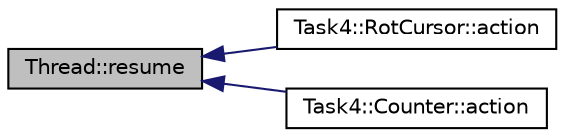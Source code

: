 digraph G
{
  bgcolor="transparent";
  edge [fontname="Helvetica",fontsize="10",labelfontname="Helvetica",labelfontsize="10"];
  node [fontname="Helvetica",fontsize="10",shape=record];
  rankdir="LR";
  Node1 [label="Thread::resume",height=0.2,width=0.4,color="black", fillcolor="grey75", style="filled" fontcolor="black"];
  Node1 -> Node2 [dir="back",color="midnightblue",fontsize="10",style="solid",fontname="Helvetica"];
  Node2 [label="Task4::RotCursor::action",height=0.2,width=0.4,color="black",URL="$classTask4_1_1RotCursor.html#a33e3fee3981896223823f4b396339f40",tooltip="start outputting the symbol"];
  Node1 -> Node3 [dir="back",color="midnightblue",fontsize="10",style="solid",fontname="Helvetica"];
  Node3 [label="Task4::Counter::action",height=0.2,width=0.4,color="black",URL="$classTask4_1_1Counter.html#a93c77e391d4d89cf0c34c47b9521d464",tooltip="start outputting and incrementing the counter value"];
}
